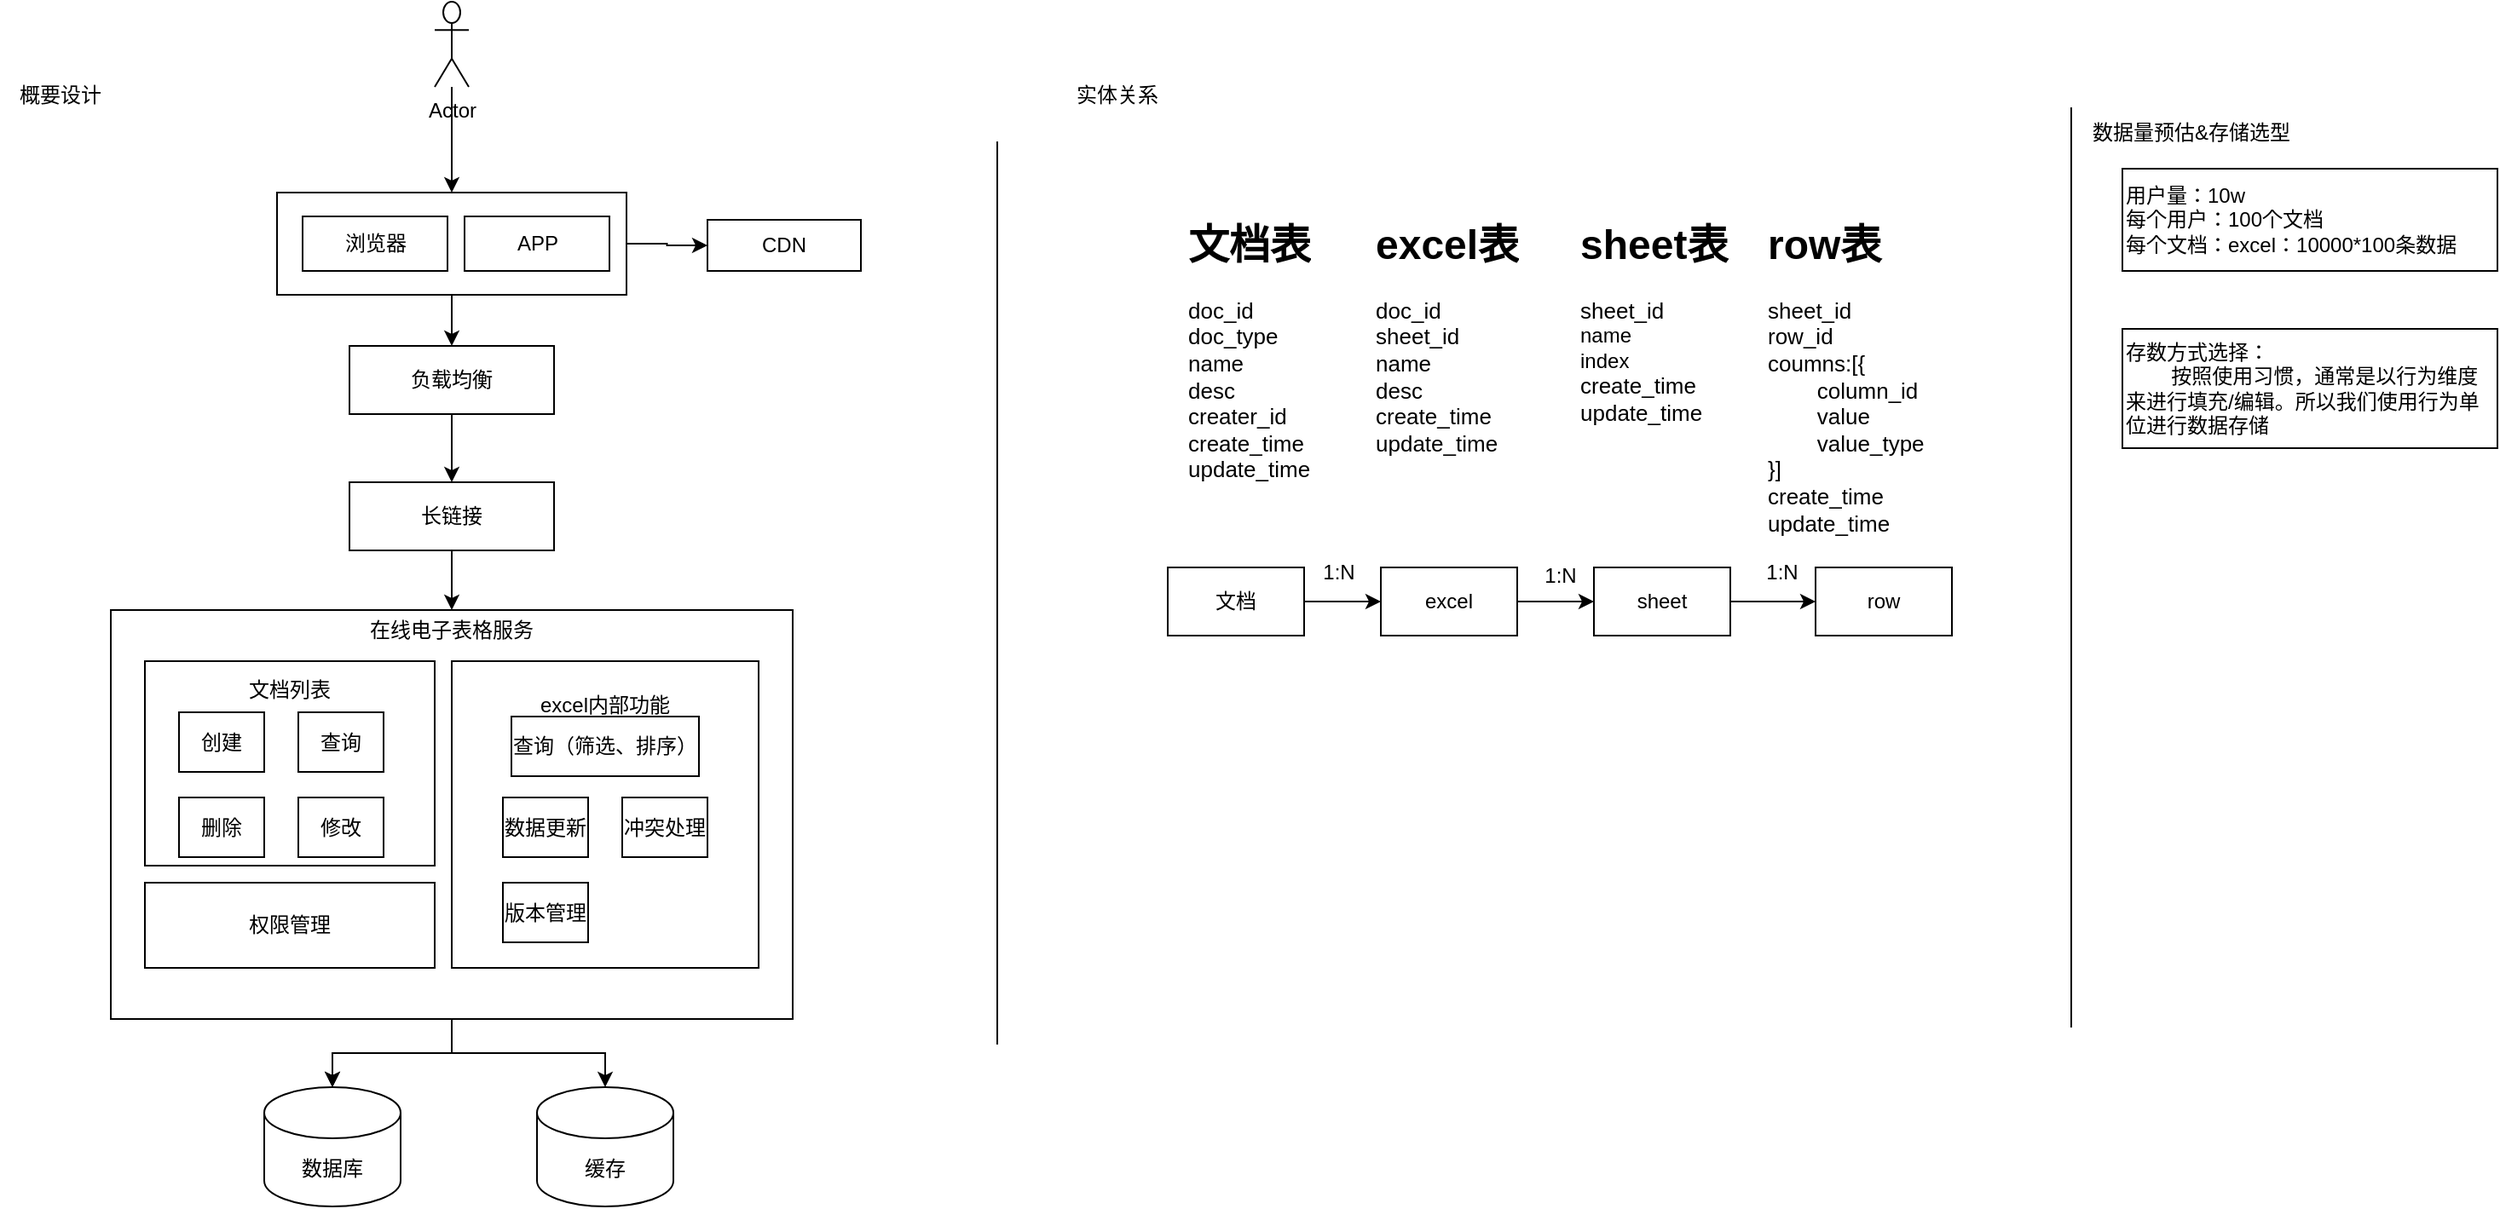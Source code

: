 <mxfile version="24.6.3" type="github">
  <diagram name="第 1 页" id="55UwvBjTM1nuwbsusA_A">
    <mxGraphModel dx="993" dy="1789" grid="1" gridSize="10" guides="1" tooltips="1" connect="1" arrows="1" fold="1" page="1" pageScale="1" pageWidth="827" pageHeight="1169" math="0" shadow="0">
      <root>
        <mxCell id="0" />
        <mxCell id="1" parent="0" />
        <mxCell id="kbGGQyrxgs1G4vUcWST6-29" value="" style="edgeStyle=orthogonalEdgeStyle;rounded=0;orthogonalLoop=1;jettySize=auto;html=1;" edge="1" parent="1" source="kbGGQyrxgs1G4vUcWST6-4" target="kbGGQyrxgs1G4vUcWST6-28">
          <mxGeometry relative="1" as="geometry" />
        </mxCell>
        <mxCell id="kbGGQyrxgs1G4vUcWST6-31" value="" style="edgeStyle=orthogonalEdgeStyle;rounded=0;orthogonalLoop=1;jettySize=auto;html=1;" edge="1" parent="1" source="kbGGQyrxgs1G4vUcWST6-4" target="kbGGQyrxgs1G4vUcWST6-28">
          <mxGeometry relative="1" as="geometry" />
        </mxCell>
        <mxCell id="kbGGQyrxgs1G4vUcWST6-35" value="" style="edgeStyle=orthogonalEdgeStyle;rounded=0;orthogonalLoop=1;jettySize=auto;html=1;" edge="1" parent="1" source="kbGGQyrxgs1G4vUcWST6-4" target="kbGGQyrxgs1G4vUcWST6-30">
          <mxGeometry relative="1" as="geometry">
            <mxPoint x="600" y="315" as="targetPoint" />
          </mxGeometry>
        </mxCell>
        <mxCell id="kbGGQyrxgs1G4vUcWST6-4" value="&lt;div&gt;在线电子表格服务&lt;/div&gt;&lt;div&gt;&lt;br&gt;&lt;/div&gt;&lt;div&gt;&lt;br&gt;&lt;/div&gt;&lt;div&gt;&lt;br&gt;&lt;/div&gt;&lt;div&gt;&lt;br&gt;&lt;/div&gt;&lt;div&gt;&lt;br&gt;&lt;/div&gt;&lt;div&gt;&lt;br&gt;&lt;/div&gt;&lt;div&gt;&lt;br&gt;&lt;/div&gt;&lt;div&gt;&lt;br&gt;&lt;/div&gt;&lt;div&gt;&lt;br&gt;&lt;/div&gt;&lt;div&gt;&lt;br&gt;&lt;/div&gt;&lt;div&gt;&lt;br&gt;&lt;/div&gt;&lt;div&gt;&lt;br&gt;&lt;/div&gt;&lt;div&gt;&lt;br&gt;&lt;/div&gt;&lt;div&gt;&lt;br&gt;&lt;/div&gt;&lt;div&gt;&lt;br&gt;&lt;/div&gt;" style="rounded=0;whiteSpace=wrap;html=1;" vertex="1" parent="1">
          <mxGeometry x="120" y="235" width="400" height="240" as="geometry" />
        </mxCell>
        <mxCell id="kbGGQyrxgs1G4vUcWST6-48" value="" style="edgeStyle=orthogonalEdgeStyle;rounded=0;orthogonalLoop=1;jettySize=auto;html=1;entryX=0.5;entryY=0;entryDx=0;entryDy=0;" edge="1" parent="1" source="kbGGQyrxgs1G4vUcWST6-5" target="kbGGQyrxgs1G4vUcWST6-44">
          <mxGeometry relative="1" as="geometry" />
        </mxCell>
        <mxCell id="kbGGQyrxgs1G4vUcWST6-5" value="Actor" style="shape=umlActor;verticalLabelPosition=bottom;verticalAlign=top;html=1;outlineConnect=0;" vertex="1" parent="1">
          <mxGeometry x="310" y="-122" width="20" height="50" as="geometry" />
        </mxCell>
        <mxCell id="kbGGQyrxgs1G4vUcWST6-25" value="" style="edgeStyle=orthogonalEdgeStyle;rounded=0;orthogonalLoop=1;jettySize=auto;html=1;exitX=0.5;exitY=1;exitDx=0;exitDy=0;" edge="1" parent="1" source="kbGGQyrxgs1G4vUcWST6-51" target="kbGGQyrxgs1G4vUcWST6-4">
          <mxGeometry relative="1" as="geometry">
            <mxPoint x="320" y="200" as="sourcePoint" />
          </mxGeometry>
        </mxCell>
        <mxCell id="kbGGQyrxgs1G4vUcWST6-52" value="" style="edgeStyle=orthogonalEdgeStyle;rounded=0;orthogonalLoop=1;jettySize=auto;html=1;" edge="1" parent="1" source="kbGGQyrxgs1G4vUcWST6-10" target="kbGGQyrxgs1G4vUcWST6-51">
          <mxGeometry relative="1" as="geometry" />
        </mxCell>
        <mxCell id="kbGGQyrxgs1G4vUcWST6-10" value="负载均衡" style="rounded=0;whiteSpace=wrap;html=1;" vertex="1" parent="1">
          <mxGeometry x="260" y="80" width="120" height="40" as="geometry" />
        </mxCell>
        <mxCell id="kbGGQyrxgs1G4vUcWST6-11" value="CDN" style="rounded=0;whiteSpace=wrap;html=1;" vertex="1" parent="1">
          <mxGeometry x="470" y="6" width="90" height="30" as="geometry" />
        </mxCell>
        <mxCell id="kbGGQyrxgs1G4vUcWST6-16" value="&lt;div&gt;excel内部功能&lt;/div&gt;&lt;div&gt;&lt;br&gt;&lt;/div&gt;&lt;div&gt;&lt;br&gt;&lt;/div&gt;&lt;div&gt;&lt;br&gt;&lt;/div&gt;&lt;div&gt;&lt;br&gt;&lt;/div&gt;&lt;div&gt;&lt;br&gt;&lt;/div&gt;&lt;div&gt;&lt;br&gt;&lt;/div&gt;&lt;div&gt;&lt;br&gt;&lt;/div&gt;&lt;div&gt;&lt;br&gt;&lt;/div&gt;&lt;div&gt;&lt;br&gt;&lt;/div&gt;" style="rounded=0;whiteSpace=wrap;html=1;" vertex="1" parent="1">
          <mxGeometry x="320" y="265" width="180" height="180" as="geometry" />
        </mxCell>
        <mxCell id="kbGGQyrxgs1G4vUcWST6-17" value="数据更新" style="rounded=0;whiteSpace=wrap;html=1;" vertex="1" parent="1">
          <mxGeometry x="350" y="345" width="50" height="35" as="geometry" />
        </mxCell>
        <mxCell id="kbGGQyrxgs1G4vUcWST6-18" value="查询（筛选、排序）" style="rounded=0;whiteSpace=wrap;html=1;" vertex="1" parent="1">
          <mxGeometry x="355" y="297.5" width="110" height="35" as="geometry" />
        </mxCell>
        <mxCell id="kbGGQyrxgs1G4vUcWST6-19" value="冲突处理" style="rounded=0;whiteSpace=wrap;html=1;" vertex="1" parent="1">
          <mxGeometry x="420" y="345" width="50" height="35" as="geometry" />
        </mxCell>
        <mxCell id="kbGGQyrxgs1G4vUcWST6-22" value="&lt;div&gt;文档列表&lt;/div&gt;&lt;div&gt;&lt;br&gt;&lt;/div&gt;&lt;div&gt;&lt;br&gt;&lt;/div&gt;&lt;div&gt;&lt;br&gt;&lt;/div&gt;&lt;div&gt;&lt;br&gt;&lt;/div&gt;&lt;div&gt;&lt;br&gt;&lt;/div&gt;&lt;div&gt;&lt;br&gt;&lt;/div&gt;" style="rounded=0;whiteSpace=wrap;html=1;" vertex="1" parent="1">
          <mxGeometry x="140" y="265" width="170" height="120" as="geometry" />
        </mxCell>
        <mxCell id="kbGGQyrxgs1G4vUcWST6-13" value="创建" style="rounded=0;whiteSpace=wrap;html=1;" vertex="1" parent="1">
          <mxGeometry x="160" y="295" width="50" height="35" as="geometry" />
        </mxCell>
        <mxCell id="kbGGQyrxgs1G4vUcWST6-14" value="删除" style="rounded=0;whiteSpace=wrap;html=1;" vertex="1" parent="1">
          <mxGeometry x="160" y="345" width="50" height="35" as="geometry" />
        </mxCell>
        <mxCell id="kbGGQyrxgs1G4vUcWST6-15" value="修改" style="rounded=0;whiteSpace=wrap;html=1;" vertex="1" parent="1">
          <mxGeometry x="230" y="345" width="50" height="35" as="geometry" />
        </mxCell>
        <mxCell id="kbGGQyrxgs1G4vUcWST6-21" value="查询" style="rounded=0;whiteSpace=wrap;html=1;" vertex="1" parent="1">
          <mxGeometry x="230" y="295" width="50" height="35" as="geometry" />
        </mxCell>
        <mxCell id="kbGGQyrxgs1G4vUcWST6-28" value="数据库" style="shape=cylinder3;whiteSpace=wrap;html=1;boundedLbl=1;backgroundOutline=1;size=15;" vertex="1" parent="1">
          <mxGeometry x="210" y="515" width="80" height="70" as="geometry" />
        </mxCell>
        <mxCell id="kbGGQyrxgs1G4vUcWST6-30" value="缓存" style="shape=cylinder3;whiteSpace=wrap;html=1;boundedLbl=1;backgroundOutline=1;size=15;" vertex="1" parent="1">
          <mxGeometry x="370" y="515" width="80" height="70" as="geometry" />
        </mxCell>
        <mxCell id="kbGGQyrxgs1G4vUcWST6-38" value="版本管理" style="rounded=0;whiteSpace=wrap;html=1;" vertex="1" parent="1">
          <mxGeometry x="350" y="395" width="50" height="35" as="geometry" />
        </mxCell>
        <mxCell id="kbGGQyrxgs1G4vUcWST6-40" value="权限管理" style="rounded=0;whiteSpace=wrap;html=1;" vertex="1" parent="1">
          <mxGeometry x="140" y="395" width="170" height="50" as="geometry" />
        </mxCell>
        <mxCell id="kbGGQyrxgs1G4vUcWST6-41" value="概要设计" style="text;html=1;align=center;verticalAlign=middle;resizable=0;points=[];autosize=1;strokeColor=none;fillColor=none;" vertex="1" parent="1">
          <mxGeometry x="55" y="-82" width="70" height="30" as="geometry" />
        </mxCell>
        <mxCell id="kbGGQyrxgs1G4vUcWST6-42" value="" style="endArrow=none;html=1;rounded=0;" edge="1" parent="1">
          <mxGeometry width="50" height="50" relative="1" as="geometry">
            <mxPoint x="640" y="490" as="sourcePoint" />
            <mxPoint x="640" y="-40" as="targetPoint" />
          </mxGeometry>
        </mxCell>
        <mxCell id="kbGGQyrxgs1G4vUcWST6-49" value="" style="edgeStyle=orthogonalEdgeStyle;rounded=0;orthogonalLoop=1;jettySize=auto;html=1;" edge="1" parent="1" source="kbGGQyrxgs1G4vUcWST6-44" target="kbGGQyrxgs1G4vUcWST6-10">
          <mxGeometry relative="1" as="geometry" />
        </mxCell>
        <mxCell id="kbGGQyrxgs1G4vUcWST6-50" value="" style="edgeStyle=orthogonalEdgeStyle;rounded=0;orthogonalLoop=1;jettySize=auto;html=1;" edge="1" parent="1" source="kbGGQyrxgs1G4vUcWST6-44" target="kbGGQyrxgs1G4vUcWST6-11">
          <mxGeometry relative="1" as="geometry" />
        </mxCell>
        <mxCell id="kbGGQyrxgs1G4vUcWST6-44" value="" style="rounded=0;whiteSpace=wrap;html=1;" vertex="1" parent="1">
          <mxGeometry x="217.5" y="-10" width="205" height="60" as="geometry" />
        </mxCell>
        <mxCell id="kbGGQyrxgs1G4vUcWST6-45" value="浏览器" style="rounded=0;whiteSpace=wrap;html=1;" vertex="1" parent="1">
          <mxGeometry x="232.5" y="4" width="85" height="32" as="geometry" />
        </mxCell>
        <mxCell id="kbGGQyrxgs1G4vUcWST6-47" value="APP" style="rounded=0;whiteSpace=wrap;html=1;" vertex="1" parent="1">
          <mxGeometry x="327.5" y="4" width="85" height="32" as="geometry" />
        </mxCell>
        <mxCell id="kbGGQyrxgs1G4vUcWST6-51" value="长链接" style="rounded=0;whiteSpace=wrap;html=1;" vertex="1" parent="1">
          <mxGeometry x="260" y="160" width="120" height="40" as="geometry" />
        </mxCell>
        <mxCell id="kbGGQyrxgs1G4vUcWST6-53" value="实体关系" style="text;html=1;align=center;verticalAlign=middle;resizable=0;points=[];autosize=1;strokeColor=none;fillColor=none;" vertex="1" parent="1">
          <mxGeometry x="675" y="-82" width="70" height="30" as="geometry" />
        </mxCell>
        <mxCell id="kbGGQyrxgs1G4vUcWST6-55" value="&lt;h1 style=&quot;margin-top: 0px;&quot;&gt;文档表&lt;/h1&gt;&lt;div style=&quot;font-size: 13px;&quot;&gt;&lt;font style=&quot;font-size: 13px;&quot;&gt;doc_id&lt;/font&gt;&lt;/div&gt;&lt;div style=&quot;font-size: 13px;&quot;&gt;&lt;font style=&quot;font-size: 13px;&quot;&gt;doc_type&lt;/font&gt;&lt;/div&gt;&lt;div style=&quot;font-size: 13px;&quot;&gt;&lt;font style=&quot;font-size: 13px;&quot;&gt;name&lt;/font&gt;&lt;/div&gt;&lt;div style=&quot;font-size: 13px;&quot;&gt;&lt;font style=&quot;font-size: 13px;&quot;&gt;desc&lt;br&gt;&lt;/font&gt;&lt;/div&gt;&lt;div style=&quot;font-size: 13px;&quot;&gt;&lt;font style=&quot;font-size: 13px;&quot;&gt;creater_id&lt;/font&gt;&lt;/div&gt;&lt;div style=&quot;font-size: 13px;&quot;&gt;&lt;font style=&quot;font-size: 13px;&quot;&gt;create_time&lt;/font&gt;&lt;/div&gt;&lt;div style=&quot;font-size: 13px;&quot;&gt;&lt;font style=&quot;font-size: 13px;&quot;&gt;update_time&lt;br&gt;&lt;/font&gt;&lt;/div&gt;&lt;div&gt;&lt;br&gt;&lt;/div&gt;" style="text;html=1;whiteSpace=wrap;overflow=hidden;rounded=0;" vertex="1" parent="1">
          <mxGeometry x="750" width="90" height="170" as="geometry" />
        </mxCell>
        <mxCell id="kbGGQyrxgs1G4vUcWST6-56" value="&lt;h1 style=&quot;margin-top: 0px;&quot;&gt;excel表&lt;br&gt;&lt;/h1&gt;&lt;div style=&quot;font-size: 13px;&quot;&gt;&lt;font style=&quot;font-size: 13px;&quot;&gt;doc_id&lt;/font&gt;&lt;/div&gt;&lt;div style=&quot;font-size: 13px;&quot;&gt;&lt;font style=&quot;font-size: 13px;&quot;&gt;sheet_id&lt;br&gt;&lt;/font&gt;&lt;/div&gt;&lt;div style=&quot;font-size: 13px;&quot;&gt;&lt;font style=&quot;font-size: 13px;&quot;&gt;name&lt;/font&gt;&lt;/div&gt;&lt;div style=&quot;font-size: 13px;&quot;&gt;&lt;font style=&quot;font-size: 13px;&quot;&gt;desc&lt;br&gt;&lt;/font&gt;&lt;/div&gt;&lt;div style=&quot;font-size: 13px;&quot;&gt;&lt;font style=&quot;font-size: 13px;&quot;&gt;create_time&lt;/font&gt;&lt;/div&gt;&lt;div style=&quot;font-size: 13px;&quot;&gt;&lt;font style=&quot;font-size: 13px;&quot;&gt;update_time&lt;br&gt;&lt;/font&gt;&lt;/div&gt;&lt;div&gt;&lt;br&gt;&lt;/div&gt;" style="text;html=1;whiteSpace=wrap;overflow=hidden;rounded=0;" vertex="1" parent="1">
          <mxGeometry x="860" width="90" height="170" as="geometry" />
        </mxCell>
        <mxCell id="kbGGQyrxgs1G4vUcWST6-57" value="&lt;h1 style=&quot;margin-top: 0px;&quot;&gt;sheet表&lt;br&gt;&lt;/h1&gt;&lt;div style=&quot;font-size: 13px;&quot;&gt;&lt;font style=&quot;font-size: 13px;&quot;&gt;sheet_id&lt;br&gt;&lt;/font&gt;&lt;/div&gt;&lt;div&gt;name&lt;/div&gt;&lt;div&gt;index&lt;br&gt;&lt;/div&gt;&lt;div style=&quot;font-size: 13px;&quot;&gt;&lt;font style=&quot;font-size: 13px;&quot;&gt;create_time&lt;/font&gt;&lt;/div&gt;&lt;div style=&quot;font-size: 13px;&quot;&gt;&lt;font style=&quot;font-size: 13px;&quot;&gt;update_time&lt;br&gt;&lt;/font&gt;&lt;/div&gt;&lt;div&gt;&lt;br&gt;&lt;/div&gt;" style="text;html=1;whiteSpace=wrap;overflow=hidden;rounded=0;" vertex="1" parent="1">
          <mxGeometry x="980" width="90" height="170" as="geometry" />
        </mxCell>
        <mxCell id="kbGGQyrxgs1G4vUcWST6-61" value="" style="edgeStyle=orthogonalEdgeStyle;rounded=0;orthogonalLoop=1;jettySize=auto;html=1;" edge="1" parent="1" source="kbGGQyrxgs1G4vUcWST6-58" target="kbGGQyrxgs1G4vUcWST6-59">
          <mxGeometry relative="1" as="geometry" />
        </mxCell>
        <mxCell id="kbGGQyrxgs1G4vUcWST6-58" value="文档" style="rounded=0;whiteSpace=wrap;html=1;" vertex="1" parent="1">
          <mxGeometry x="740" y="210" width="80" height="40" as="geometry" />
        </mxCell>
        <mxCell id="kbGGQyrxgs1G4vUcWST6-64" value="" style="edgeStyle=orthogonalEdgeStyle;rounded=0;orthogonalLoop=1;jettySize=auto;html=1;" edge="1" parent="1" source="kbGGQyrxgs1G4vUcWST6-59" target="kbGGQyrxgs1G4vUcWST6-60">
          <mxGeometry relative="1" as="geometry">
            <mxPoint x="970" y="265" as="targetPoint" />
          </mxGeometry>
        </mxCell>
        <mxCell id="kbGGQyrxgs1G4vUcWST6-59" value="excel" style="rounded=0;whiteSpace=wrap;html=1;" vertex="1" parent="1">
          <mxGeometry x="865" y="210" width="80" height="40" as="geometry" />
        </mxCell>
        <mxCell id="kbGGQyrxgs1G4vUcWST6-67" value="" style="edgeStyle=orthogonalEdgeStyle;rounded=0;orthogonalLoop=1;jettySize=auto;html=1;" edge="1" parent="1" source="kbGGQyrxgs1G4vUcWST6-60" target="kbGGQyrxgs1G4vUcWST6-66">
          <mxGeometry relative="1" as="geometry" />
        </mxCell>
        <mxCell id="kbGGQyrxgs1G4vUcWST6-60" value="sheet" style="rounded=0;whiteSpace=wrap;html=1;" vertex="1" parent="1">
          <mxGeometry x="990" y="210" width="80" height="40" as="geometry" />
        </mxCell>
        <mxCell id="kbGGQyrxgs1G4vUcWST6-62" value="1:N" style="text;html=1;align=center;verticalAlign=middle;resizable=0;points=[];autosize=1;strokeColor=none;fillColor=none;" vertex="1" parent="1">
          <mxGeometry x="820" y="198" width="40" height="30" as="geometry" />
        </mxCell>
        <mxCell id="kbGGQyrxgs1G4vUcWST6-65" value="1:N" style="text;html=1;align=center;verticalAlign=middle;resizable=0;points=[];autosize=1;strokeColor=none;fillColor=none;" vertex="1" parent="1">
          <mxGeometry x="950" y="200" width="40" height="30" as="geometry" />
        </mxCell>
        <mxCell id="kbGGQyrxgs1G4vUcWST6-66" value="row" style="rounded=0;whiteSpace=wrap;html=1;" vertex="1" parent="1">
          <mxGeometry x="1120" y="210" width="80" height="40" as="geometry" />
        </mxCell>
        <mxCell id="kbGGQyrxgs1G4vUcWST6-68" value="1:N" style="text;html=1;align=center;verticalAlign=middle;resizable=0;points=[];autosize=1;strokeColor=none;fillColor=none;" vertex="1" parent="1">
          <mxGeometry x="1080" y="198" width="40" height="30" as="geometry" />
        </mxCell>
        <mxCell id="kbGGQyrxgs1G4vUcWST6-69" value="" style="endArrow=none;html=1;rounded=0;" edge="1" parent="1">
          <mxGeometry width="50" height="50" relative="1" as="geometry">
            <mxPoint x="1270" y="480" as="sourcePoint" />
            <mxPoint x="1270" y="-60" as="targetPoint" />
          </mxGeometry>
        </mxCell>
        <mxCell id="kbGGQyrxgs1G4vUcWST6-70" value="数据量预估&amp;amp;存储选型" style="text;html=1;align=center;verticalAlign=middle;resizable=0;points=[];autosize=1;strokeColor=none;fillColor=none;" vertex="1" parent="1">
          <mxGeometry x="1270" y="-60" width="140" height="30" as="geometry" />
        </mxCell>
        <mxCell id="kbGGQyrxgs1G4vUcWST6-71" value="&lt;div&gt;用户量：10w&lt;/div&gt;&lt;div&gt;每个用户：100个文档&lt;/div&gt;&lt;div&gt;每个文档：excel：10000*100条数据&lt;br&gt;&lt;/div&gt;" style="whiteSpace=wrap;html=1;align=left;" vertex="1" parent="1">
          <mxGeometry x="1300" y="-24" width="220" height="60" as="geometry" />
        </mxCell>
        <mxCell id="kbGGQyrxgs1G4vUcWST6-74" value="&lt;div&gt;存数方式选择：&lt;/div&gt;&lt;div&gt;&lt;span style=&quot;white-space: pre;&quot;&gt;&#x9;&lt;/span&gt;按照使用习惯，通常是以行为维度来进行填充/编辑。所以我们使用行为单位进行数据存储&lt;br&gt;&lt;/div&gt;" style="rounded=0;whiteSpace=wrap;html=1;align=left;" vertex="1" parent="1">
          <mxGeometry x="1300" y="70" width="220" height="70" as="geometry" />
        </mxCell>
        <mxCell id="kbGGQyrxgs1G4vUcWST6-76" value="&lt;h1 style=&quot;margin-top: 0px;&quot;&gt;row表&lt;br&gt;&lt;/h1&gt;&lt;div style=&quot;font-size: 13px;&quot;&gt;&lt;font style=&quot;font-size: 13px;&quot;&gt;sheet_id&lt;br&gt;&lt;/font&gt;&lt;/div&gt;&lt;div style=&quot;font-size: 13px;&quot;&gt;&lt;font style=&quot;font-size: 13px;&quot;&gt;row_id&lt;/font&gt;&lt;/div&gt;&lt;div style=&quot;font-size: 13px;&quot;&gt;&lt;font style=&quot;font-size: 13px;&quot;&gt;coumns:[{&lt;br&gt;&lt;/font&gt;&lt;/div&gt;&lt;div style=&quot;font-size: 13px;&quot;&gt;&lt;font style=&quot;font-size: 13px;&quot;&gt;&lt;span style=&quot;white-space: pre;&quot;&gt;&#x9;&lt;/span&gt;column_id&lt;br&gt;&lt;/font&gt;&lt;/div&gt;&lt;div style=&quot;font-size: 13px;&quot;&gt;&lt;font style=&quot;font-size: 13px;&quot;&gt;&lt;span style=&quot;white-space: pre;&quot;&gt;&#x9;&lt;/span&gt;value&lt;/font&gt;&lt;/div&gt;&lt;div style=&quot;font-size: 13px;&quot;&gt;&lt;font style=&quot;font-size: 13px;&quot;&gt;&lt;span style=&quot;white-space: pre;&quot;&gt;&#x9;&lt;/span&gt;value_type&lt;br&gt;&lt;/font&gt;&lt;/div&gt;&lt;div style=&quot;font-size: 13px;&quot;&gt;&lt;font style=&quot;font-size: 13px;&quot;&gt;}]&lt;br&gt;&lt;/font&gt;&lt;/div&gt;&lt;div&gt;&lt;font style=&quot;font-size: 13px;&quot;&gt;create_time&lt;/font&gt;&lt;div style=&quot;font-size: 13px;&quot;&gt;&lt;font style=&quot;font-size: 13px;&quot;&gt;update_time&lt;/font&gt;&lt;/div&gt;&lt;/div&gt;" style="text;html=1;whiteSpace=wrap;overflow=hidden;rounded=0;" vertex="1" parent="1">
          <mxGeometry x="1090" width="110" height="190" as="geometry" />
        </mxCell>
      </root>
    </mxGraphModel>
  </diagram>
</mxfile>
